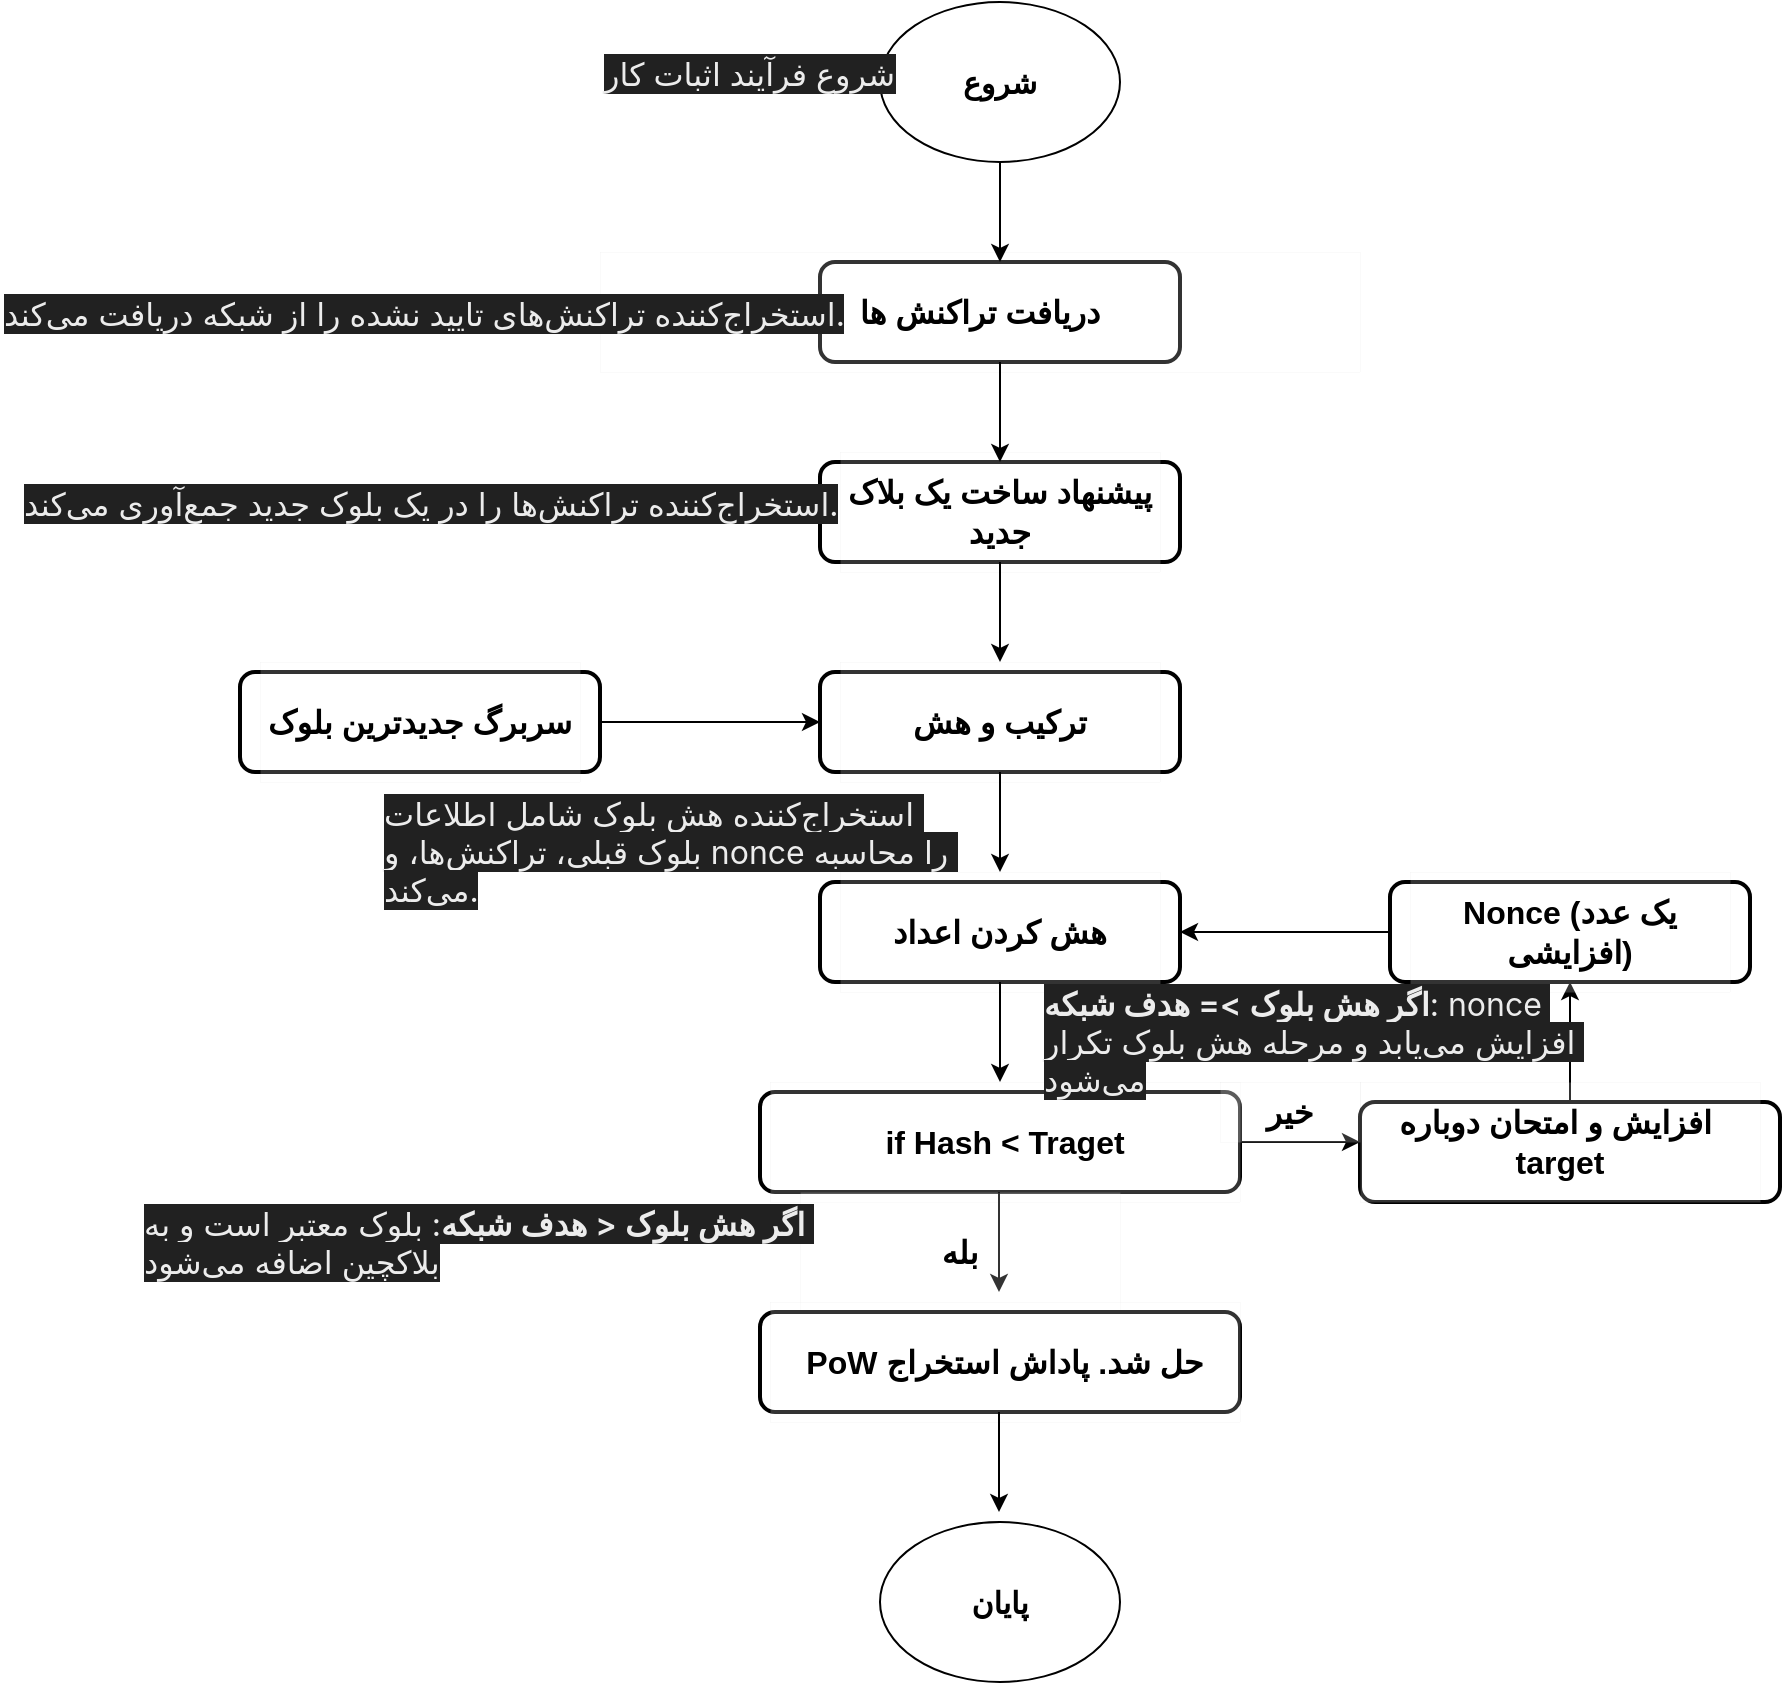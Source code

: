 <mxfile version="24.3.1" type="github">
  <diagram name="Page-1" id="wFLTssLCdgid32e7mVHK">
    <mxGraphModel dx="2876" dy="1111" grid="1" gridSize="10" guides="1" tooltips="1" connect="1" arrows="1" fold="1" page="1" pageScale="1" pageWidth="850" pageHeight="1100" math="0" shadow="0">
      <root>
        <mxCell id="0" />
        <mxCell id="1" parent="0" />
        <mxCell id="xI1v8yjOtruwXXIbDLAx-64" style="edgeStyle=orthogonalEdgeStyle;rounded=0;orthogonalLoop=1;jettySize=auto;html=1;entryX=0.5;entryY=1;entryDx=0;entryDy=0;" edge="1" parent="1" source="xI1v8yjOtruwXXIbDLAx-54" target="xI1v8yjOtruwXXIbDLAx-55">
          <mxGeometry relative="1" as="geometry" />
        </mxCell>
        <mxCell id="xI1v8yjOtruwXXIbDLAx-54" value="" style="rounded=1;whiteSpace=wrap;html=1;strokeWidth=2;" vertex="1" parent="1">
          <mxGeometry x="630" y="550" width="210" height="50" as="geometry" />
        </mxCell>
        <mxCell id="xI1v8yjOtruwXXIbDLAx-10" value="" style="edgeStyle=orthogonalEdgeStyle;rounded=0;orthogonalLoop=1;jettySize=auto;html=1;" edge="1" parent="1" source="xI1v8yjOtruwXXIbDLAx-8" target="xI1v8yjOtruwXXIbDLAx-4">
          <mxGeometry relative="1" as="geometry" />
        </mxCell>
        <mxCell id="xI1v8yjOtruwXXIbDLAx-8" value="" style="rounded=1;whiteSpace=wrap;html=1;strokeWidth=2;" vertex="1" parent="1">
          <mxGeometry x="360" y="130" width="180" height="50" as="geometry" />
        </mxCell>
        <mxCell id="xI1v8yjOtruwXXIbDLAx-5" value="" style="ellipse;whiteSpace=wrap;html=1;" vertex="1" parent="1">
          <mxGeometry x="390" width="120" height="80" as="geometry" />
        </mxCell>
        <mxCell id="xI1v8yjOtruwXXIbDLAx-4" value="&lt;font size=&quot;1&quot; style=&quot;&quot;&gt;&lt;b style=&quot;font-size: 15px;&quot;&gt;شروع&lt;/b&gt;&lt;/font&gt;" style="text;strokeColor=none;align=center;fillColor=none;html=1;verticalAlign=middle;whiteSpace=wrap;rounded=0;" vertex="1" parent="1">
          <mxGeometry x="420" y="25" width="60" height="30" as="geometry" />
        </mxCell>
        <mxCell id="xI1v8yjOtruwXXIbDLAx-7" value="&lt;div&gt;&lt;font style=&quot;font-size: 16px;&quot;&gt;&lt;b&gt;دریافت تراکنش ها&lt;/b&gt;&lt;/font&gt;&lt;/div&gt;" style="whiteSpace=wrap;html=1;strokeWidth=0;opacity=20;" vertex="1" parent="1">
          <mxGeometry x="250" y="125" width="380" height="60" as="geometry" />
        </mxCell>
        <mxCell id="xI1v8yjOtruwXXIbDLAx-9" value="" style="endArrow=classic;html=1;rounded=0;exitX=0.5;exitY=1;exitDx=0;exitDy=0;entryX=0.5;entryY=0;entryDx=0;entryDy=0;" edge="1" parent="1" source="xI1v8yjOtruwXXIbDLAx-5" target="xI1v8yjOtruwXXIbDLAx-8">
          <mxGeometry width="50" height="50" relative="1" as="geometry">
            <mxPoint x="430" y="140" as="sourcePoint" />
            <mxPoint x="450" y="130" as="targetPoint" />
          </mxGeometry>
        </mxCell>
        <mxCell id="xI1v8yjOtruwXXIbDLAx-13" value="" style="rounded=1;whiteSpace=wrap;html=1;strokeWidth=2;" vertex="1" parent="1">
          <mxGeometry x="360" y="230" width="180" height="50" as="geometry" />
        </mxCell>
        <mxCell id="xI1v8yjOtruwXXIbDLAx-14" value="&lt;span style=&quot;font-size: 16px;&quot;&gt;&lt;b&gt;پیشنهاد ساخت یک بلاک جدید&lt;/b&gt;&lt;/span&gt;" style="whiteSpace=wrap;html=1;strokeWidth=0;opacity=20;" vertex="1" parent="1">
          <mxGeometry x="370" y="225" width="160" height="60" as="geometry" />
        </mxCell>
        <mxCell id="xI1v8yjOtruwXXIbDLAx-15" value="" style="endArrow=classic;html=1;rounded=0;entryX=0.5;entryY=0;entryDx=0;entryDy=0;" edge="1" parent="1" target="xI1v8yjOtruwXXIbDLAx-13">
          <mxGeometry width="50" height="50" relative="1" as="geometry">
            <mxPoint x="450" y="180" as="sourcePoint" />
            <mxPoint x="450" y="230" as="targetPoint" />
          </mxGeometry>
        </mxCell>
        <mxCell id="xI1v8yjOtruwXXIbDLAx-18" value="" style="endArrow=classic;html=1;rounded=0;entryX=0.5;entryY=0;entryDx=0;entryDy=0;" edge="1" parent="1">
          <mxGeometry width="50" height="50" relative="1" as="geometry">
            <mxPoint x="450" y="280" as="sourcePoint" />
            <mxPoint x="450" y="330" as="targetPoint" />
          </mxGeometry>
        </mxCell>
        <mxCell id="xI1v8yjOtruwXXIbDLAx-19" value="" style="rounded=1;whiteSpace=wrap;html=1;strokeWidth=2;" vertex="1" parent="1">
          <mxGeometry x="360" y="335" width="180" height="50" as="geometry" />
        </mxCell>
        <mxCell id="xI1v8yjOtruwXXIbDLAx-20" value="&lt;span style=&quot;font-size: 16px;&quot;&gt;&lt;b&gt;ترکیب و هش&lt;/b&gt;&lt;/span&gt;" style="whiteSpace=wrap;html=1;strokeWidth=0;opacity=20;" vertex="1" parent="1">
          <mxGeometry x="370" y="330" width="160" height="60" as="geometry" />
        </mxCell>
        <mxCell id="xI1v8yjOtruwXXIbDLAx-21" value="" style="rounded=1;whiteSpace=wrap;html=1;strokeWidth=2;" vertex="1" parent="1">
          <mxGeometry x="70" y="335" width="180" height="50" as="geometry" />
        </mxCell>
        <mxCell id="xI1v8yjOtruwXXIbDLAx-22" value="&lt;span style=&quot;font-size: 16px;&quot;&gt;&lt;b&gt;سربرگ جدیدترین بلوک&lt;/b&gt;&lt;/span&gt;" style="whiteSpace=wrap;html=1;strokeWidth=0;opacity=20;" vertex="1" parent="1">
          <mxGeometry x="80" y="330" width="160" height="60" as="geometry" />
        </mxCell>
        <mxCell id="xI1v8yjOtruwXXIbDLAx-23" value="" style="endArrow=classic;html=1;rounded=0;exitX=1;exitY=0.5;exitDx=0;exitDy=0;entryX=0;entryY=0.5;entryDx=0;entryDy=0;" edge="1" parent="1" source="xI1v8yjOtruwXXIbDLAx-21" target="xI1v8yjOtruwXXIbDLAx-19">
          <mxGeometry width="50" height="50" relative="1" as="geometry">
            <mxPoint x="280" y="385" as="sourcePoint" />
            <mxPoint x="330" y="335" as="targetPoint" />
          </mxGeometry>
        </mxCell>
        <mxCell id="xI1v8yjOtruwXXIbDLAx-34" value="" style="endArrow=classic;html=1;rounded=0;entryX=0.5;entryY=0;entryDx=0;entryDy=0;" edge="1" parent="1">
          <mxGeometry width="50" height="50" relative="1" as="geometry">
            <mxPoint x="450" y="385" as="sourcePoint" />
            <mxPoint x="450" y="435" as="targetPoint" />
          </mxGeometry>
        </mxCell>
        <mxCell id="xI1v8yjOtruwXXIbDLAx-35" value="" style="rounded=1;whiteSpace=wrap;html=1;strokeWidth=2;" vertex="1" parent="1">
          <mxGeometry x="360" y="440" width="180" height="50" as="geometry" />
        </mxCell>
        <mxCell id="xI1v8yjOtruwXXIbDLAx-36" value="&lt;span style=&quot;font-size: 16px;&quot;&gt;&lt;b&gt;هش کردن اعداد&lt;/b&gt;&lt;/span&gt;" style="whiteSpace=wrap;html=1;strokeWidth=0;opacity=20;" vertex="1" parent="1">
          <mxGeometry x="370" y="435" width="160" height="60" as="geometry" />
        </mxCell>
        <mxCell id="xI1v8yjOtruwXXIbDLAx-46" value="" style="endArrow=classic;html=1;rounded=0;entryX=0.5;entryY=0;entryDx=0;entryDy=0;" edge="1" parent="1">
          <mxGeometry width="50" height="50" relative="1" as="geometry">
            <mxPoint x="450" y="490" as="sourcePoint" />
            <mxPoint x="450" y="540" as="targetPoint" />
          </mxGeometry>
        </mxCell>
        <mxCell id="xI1v8yjOtruwXXIbDLAx-47" value="" style="rounded=1;whiteSpace=wrap;html=1;strokeWidth=2;" vertex="1" parent="1">
          <mxGeometry x="330" y="545" width="240" height="50" as="geometry" />
        </mxCell>
        <mxCell id="xI1v8yjOtruwXXIbDLAx-53" value="" style="edgeStyle=orthogonalEdgeStyle;rounded=0;orthogonalLoop=1;jettySize=auto;html=1;" edge="1" parent="1" source="xI1v8yjOtruwXXIbDLAx-48">
          <mxGeometry relative="1" as="geometry">
            <mxPoint x="630" y="570" as="targetPoint" />
          </mxGeometry>
        </mxCell>
        <mxCell id="xI1v8yjOtruwXXIbDLAx-48" value="&lt;span style=&quot;font-size: 16px;&quot;&gt;&lt;b&gt;if Hash &amp;lt; Traget&lt;/b&gt;&lt;/span&gt;" style="whiteSpace=wrap;html=1;strokeWidth=0;opacity=20;align=center;" vertex="1" parent="1">
          <mxGeometry x="335" y="540" width="235" height="60" as="geometry" />
        </mxCell>
        <mxCell id="xI1v8yjOtruwXXIbDLAx-49" value="" style="endArrow=classic;html=1;rounded=0;entryX=0.5;entryY=0;entryDx=0;entryDy=0;" edge="1" parent="1">
          <mxGeometry width="50" height="50" relative="1" as="geometry">
            <mxPoint x="449.5" y="595" as="sourcePoint" />
            <mxPoint x="449.5" y="645" as="targetPoint" />
          </mxGeometry>
        </mxCell>
        <mxCell id="xI1v8yjOtruwXXIbDLAx-51" value="&lt;span style=&quot;font-size: 16px;&quot;&gt;&lt;b&gt;بله&lt;/b&gt;&lt;/span&gt;" style="whiteSpace=wrap;html=1;strokeWidth=0;opacity=20;" vertex="1" parent="1">
          <mxGeometry x="350" y="595" width="160" height="60" as="geometry" />
        </mxCell>
        <mxCell id="xI1v8yjOtruwXXIbDLAx-52" value="&lt;span style=&quot;font-size: 16px;&quot;&gt;&lt;b&gt;افزایش و امتحان&amp;nbsp;&lt;/b&gt;&lt;/span&gt;&lt;b style=&quot;font-size: 16px;&quot;&gt;دوباره&amp;nbsp; target&lt;/b&gt;" style="whiteSpace=wrap;html=1;strokeWidth=0;opacity=20;align=center;" vertex="1" parent="1">
          <mxGeometry x="630" y="540" width="200" height="60" as="geometry" />
        </mxCell>
        <mxCell id="xI1v8yjOtruwXXIbDLAx-65" style="edgeStyle=orthogonalEdgeStyle;rounded=0;orthogonalLoop=1;jettySize=auto;html=1;entryX=1;entryY=0.5;entryDx=0;entryDy=0;" edge="1" parent="1" source="xI1v8yjOtruwXXIbDLAx-55" target="xI1v8yjOtruwXXIbDLAx-35">
          <mxGeometry relative="1" as="geometry" />
        </mxCell>
        <mxCell id="xI1v8yjOtruwXXIbDLAx-55" value="" style="rounded=1;whiteSpace=wrap;html=1;strokeWidth=2;" vertex="1" parent="1">
          <mxGeometry x="645" y="440" width="180" height="50" as="geometry" />
        </mxCell>
        <mxCell id="xI1v8yjOtruwXXIbDLAx-56" value="&lt;span style=&quot;font-size: 16px;&quot;&gt;&lt;b&gt;Nonce (یک عدد افزایشی)&lt;/b&gt;&lt;/span&gt;" style="whiteSpace=wrap;html=1;strokeWidth=0;opacity=20;" vertex="1" parent="1">
          <mxGeometry x="655" y="435" width="160" height="60" as="geometry" />
        </mxCell>
        <mxCell id="xI1v8yjOtruwXXIbDLAx-66" value="&lt;span style=&quot;font-size: 16px;&quot;&gt;&lt;b&gt;خیر&lt;/b&gt;&lt;/span&gt;" style="whiteSpace=wrap;html=1;strokeWidth=0;opacity=20;" vertex="1" parent="1">
          <mxGeometry x="560" y="540" width="70" height="30" as="geometry" />
        </mxCell>
        <mxCell id="xI1v8yjOtruwXXIbDLAx-68" value="" style="rounded=1;whiteSpace=wrap;html=1;strokeWidth=2;" vertex="1" parent="1">
          <mxGeometry x="330" y="655" width="240" height="50" as="geometry" />
        </mxCell>
        <mxCell id="xI1v8yjOtruwXXIbDLAx-69" value="&lt;span style=&quot;font-size: 16px;&quot;&gt;&lt;b&gt;PoW حل شد. پاداش استخراج&lt;/b&gt;&lt;/span&gt;" style="whiteSpace=wrap;html=1;strokeWidth=0;opacity=20;align=center;" vertex="1" parent="1">
          <mxGeometry x="335" y="650" width="235" height="60" as="geometry" />
        </mxCell>
        <mxCell id="xI1v8yjOtruwXXIbDLAx-70" value="" style="ellipse;whiteSpace=wrap;html=1;" vertex="1" parent="1">
          <mxGeometry x="390" y="760" width="120" height="80" as="geometry" />
        </mxCell>
        <mxCell id="xI1v8yjOtruwXXIbDLAx-71" value="&lt;font size=&quot;1&quot; style=&quot;&quot;&gt;&lt;b style=&quot;font-size: 15px;&quot;&gt;پایان&lt;/b&gt;&lt;/font&gt;" style="text;strokeColor=none;align=center;fillColor=none;html=1;verticalAlign=middle;whiteSpace=wrap;rounded=0;" vertex="1" parent="1">
          <mxGeometry x="420" y="785" width="60" height="30" as="geometry" />
        </mxCell>
        <mxCell id="xI1v8yjOtruwXXIbDLAx-72" value="" style="endArrow=classic;html=1;rounded=0;entryX=0.5;entryY=0;entryDx=0;entryDy=0;" edge="1" parent="1">
          <mxGeometry width="50" height="50" relative="1" as="geometry">
            <mxPoint x="449.5" y="705" as="sourcePoint" />
            <mxPoint x="449.5" y="755" as="targetPoint" />
          </mxGeometry>
        </mxCell>
        <mxCell id="xI1v8yjOtruwXXIbDLAx-73" value="&lt;span style=&quot;color: rgb(236, 236, 236); font-family: ui-sans-serif, -apple-system, system-ui, &amp;quot;Segoe UI&amp;quot;, Roboto, Ubuntu, Cantarell, &amp;quot;Noto Sans&amp;quot;, sans-serif, Helvetica, &amp;quot;Apple Color Emoji&amp;quot;, Arial, &amp;quot;Segoe UI Emoji&amp;quot;, &amp;quot;Segoe UI Symbol&amp;quot;; font-size: 16px; font-style: normal; font-variant-ligatures: normal; font-variant-caps: normal; font-weight: 400; letter-spacing: normal; orphans: 2; text-align: right; text-indent: 0px; text-transform: none; widows: 2; word-spacing: 0px; -webkit-text-stroke-width: 0px; white-space: pre-wrap; background-color: rgb(33, 33, 33); text-decoration-thickness: initial; text-decoration-style: initial; text-decoration-color: initial; display: inline !important; float: none;&quot;&gt;شروع فرآیند اثبات کار&lt;/span&gt;" style="text;whiteSpace=wrap;html=1;" vertex="1" parent="1">
          <mxGeometry x="250" y="20" width="170" height="40" as="geometry" />
        </mxCell>
        <mxCell id="xI1v8yjOtruwXXIbDLAx-74" value="&lt;span style=&quot;color: rgb(236, 236, 236); font-family: ui-sans-serif, -apple-system, system-ui, &amp;quot;Segoe UI&amp;quot;, Roboto, Ubuntu, Cantarell, &amp;quot;Noto Sans&amp;quot;, sans-serif, Helvetica, &amp;quot;Apple Color Emoji&amp;quot;, Arial, &amp;quot;Segoe UI Emoji&amp;quot;, &amp;quot;Segoe UI Symbol&amp;quot;; font-size: 16px; font-style: normal; font-variant-ligatures: normal; font-variant-caps: normal; font-weight: 400; letter-spacing: normal; orphans: 2; text-align: right; text-indent: 0px; text-transform: none; widows: 2; word-spacing: 0px; -webkit-text-stroke-width: 0px; white-space: pre-wrap; background-color: rgb(33, 33, 33); text-decoration-thickness: initial; text-decoration-style: initial; text-decoration-color: initial; display: inline !important; float: none;&quot;&gt;استخراج‌کننده تراکنش‌های تایید نشده را از شبکه دریافت می‌کند.&lt;/span&gt;" style="text;whiteSpace=wrap;html=1;" vertex="1" parent="1">
          <mxGeometry x="-50" y="140" width="440" height="40" as="geometry" />
        </mxCell>
        <mxCell id="xI1v8yjOtruwXXIbDLAx-75" value="&lt;span style=&quot;color: rgb(236, 236, 236); font-family: ui-sans-serif, -apple-system, system-ui, &amp;quot;Segoe UI&amp;quot;, Roboto, Ubuntu, Cantarell, &amp;quot;Noto Sans&amp;quot;, sans-serif, Helvetica, &amp;quot;Apple Color Emoji&amp;quot;, Arial, &amp;quot;Segoe UI Emoji&amp;quot;, &amp;quot;Segoe UI Symbol&amp;quot;; font-size: 16px; font-style: normal; font-variant-ligatures: normal; font-variant-caps: normal; font-weight: 400; letter-spacing: normal; orphans: 2; text-align: right; text-indent: 0px; text-transform: none; widows: 2; word-spacing: 0px; -webkit-text-stroke-width: 0px; white-space: pre-wrap; background-color: rgb(33, 33, 33); text-decoration-thickness: initial; text-decoration-style: initial; text-decoration-color: initial; display: inline !important; float: none;&quot;&gt;استخراج‌کننده تراکنش‌ها را در یک بلوک جدید جمع‌آوری می‌کند.&lt;/span&gt;" style="text;whiteSpace=wrap;html=1;" vertex="1" parent="1">
          <mxGeometry x="-40" y="235" width="430" height="40" as="geometry" />
        </mxCell>
        <mxCell id="xI1v8yjOtruwXXIbDLAx-76" value="&lt;span style=&quot;color: rgb(236, 236, 236); font-family: ui-sans-serif, -apple-system, system-ui, &amp;quot;Segoe UI&amp;quot;, Roboto, Ubuntu, Cantarell, &amp;quot;Noto Sans&amp;quot;, sans-serif, Helvetica, &amp;quot;Apple Color Emoji&amp;quot;, Arial, &amp;quot;Segoe UI Emoji&amp;quot;, &amp;quot;Segoe UI Symbol&amp;quot;; font-size: 16px; font-style: normal; font-variant-ligatures: normal; font-variant-caps: normal; font-weight: 400; letter-spacing: normal; orphans: 2; text-align: right; text-indent: 0px; text-transform: none; widows: 2; word-spacing: 0px; -webkit-text-stroke-width: 0px; white-space: pre-wrap; background-color: rgb(33, 33, 33); text-decoration-thickness: initial; text-decoration-style: initial; text-decoration-color: initial; display: inline !important; float: none;&quot;&gt;استخراج‌کننده هش بلوک شامل اطلاعات بلوک قبلی، تراکنش‌ها، و nonce را محاسبه می‌کند.&lt;/span&gt;" style="text;whiteSpace=wrap;html=1;" vertex="1" parent="1">
          <mxGeometry x="140" y="390" width="300" height="60" as="geometry" />
        </mxCell>
        <mxCell id="xI1v8yjOtruwXXIbDLAx-80" value="&lt;strong style=&quot;border: 0px solid rgb(227, 227, 227); box-sizing: border-box; --tw-border-spacing-x: 0; --tw-border-spacing-y: 0; --tw-translate-x: 0; --tw-translate-y: 0; --tw-rotate: 0; --tw-skew-x: 0; --tw-skew-y: 0; --tw-scale-x: 1; --tw-scale-y: 1; --tw-pan-x: ; --tw-pan-y: ; --tw-pinch-zoom: ; --tw-scroll-snap-strictness: proximity; --tw-gradient-from-position: ; --tw-gradient-via-position: ; --tw-gradient-to-position: ; --tw-ordinal: ; --tw-slashed-zero: ; --tw-numeric-figure: ; --tw-numeric-spacing: ; --tw-numeric-fraction: ; --tw-ring-inset: ; --tw-ring-offset-width: 0px; --tw-ring-offset-color: #fff; --tw-ring-color: rgba(69,89,164,.5); --tw-ring-offset-shadow: 0 0 transparent; --tw-ring-shadow: 0 0 transparent; --tw-shadow: 0 0 transparent; --tw-shadow-colored: 0 0 transparent; --tw-blur: ; --tw-brightness: ; --tw-contrast: ; --tw-grayscale: ; --tw-hue-rotate: ; --tw-invert: ; --tw-saturate: ; --tw-sepia: ; --tw-drop-shadow: ; --tw-backdrop-blur: ; --tw-backdrop-brightness: ; --tw-backdrop-contrast: ; --tw-backdrop-grayscale: ; --tw-backdrop-hue-rotate: ; --tw-backdrop-invert: ; --tw-backdrop-opacity: ; --tw-backdrop-saturate: ; --tw-backdrop-sepia: ; --tw-contain-size: ; --tw-contain-layout: ; --tw-contain-paint: ; --tw-contain-style: ; font-weight: 600; color: rgb(236, 236, 236); font-family: ui-sans-serif, -apple-system, system-ui, &amp;quot;Segoe UI&amp;quot;, Roboto, Ubuntu, Cantarell, &amp;quot;Noto Sans&amp;quot;, sans-serif, Helvetica, &amp;quot;Apple Color Emoji&amp;quot;, Arial, &amp;quot;Segoe UI Emoji&amp;quot;, &amp;quot;Segoe UI Symbol&amp;quot;; font-size: 16px; font-style: normal; font-variant-ligatures: normal; font-variant-caps: normal; letter-spacing: normal; orphans: 2; text-align: right; text-indent: 0px; text-transform: none; widows: 2; word-spacing: 0px; -webkit-text-stroke-width: 0px; white-space: pre-wrap; background-color: rgb(33, 33, 33); text-decoration-thickness: initial; text-decoration-style: initial; text-decoration-color: initial;&quot;&gt;اگر هش بلوک &amp;lt; هدف شبکه&lt;/strong&gt;&lt;span style=&quot;color: rgb(236, 236, 236); font-family: ui-sans-serif, -apple-system, system-ui, &amp;quot;Segoe UI&amp;quot;, Roboto, Ubuntu, Cantarell, &amp;quot;Noto Sans&amp;quot;, sans-serif, Helvetica, &amp;quot;Apple Color Emoji&amp;quot;, Arial, &amp;quot;Segoe UI Emoji&amp;quot;, &amp;quot;Segoe UI Symbol&amp;quot;; font-size: 16px; font-style: normal; font-variant-ligatures: normal; font-variant-caps: normal; font-weight: 400; letter-spacing: normal; orphans: 2; text-align: right; text-indent: 0px; text-transform: none; widows: 2; word-spacing: 0px; -webkit-text-stroke-width: 0px; white-space: pre-wrap; background-color: rgb(33, 33, 33); text-decoration-thickness: initial; text-decoration-style: initial; text-decoration-color: initial; display: inline !important; float: none;&quot;&gt;: بلوک معتبر است و به بلاکچین اضافه می‌شود&lt;/span&gt;" style="text;whiteSpace=wrap;html=1;" vertex="1" parent="1">
          <mxGeometry x="20" y="595" width="360" height="40" as="geometry" />
        </mxCell>
        <mxCell id="xI1v8yjOtruwXXIbDLAx-82" value="&lt;strong style=&quot;border: 0px solid rgb(227, 227, 227); box-sizing: border-box; --tw-border-spacing-x: 0; --tw-border-spacing-y: 0; --tw-translate-x: 0; --tw-translate-y: 0; --tw-rotate: 0; --tw-skew-x: 0; --tw-skew-y: 0; --tw-scale-x: 1; --tw-scale-y: 1; --tw-pan-x: ; --tw-pan-y: ; --tw-pinch-zoom: ; --tw-scroll-snap-strictness: proximity; --tw-gradient-from-position: ; --tw-gradient-via-position: ; --tw-gradient-to-position: ; --tw-ordinal: ; --tw-slashed-zero: ; --tw-numeric-figure: ; --tw-numeric-spacing: ; --tw-numeric-fraction: ; --tw-ring-inset: ; --tw-ring-offset-width: 0px; --tw-ring-offset-color: #fff; --tw-ring-color: rgba(69,89,164,.5); --tw-ring-offset-shadow: 0 0 transparent; --tw-ring-shadow: 0 0 transparent; --tw-shadow: 0 0 transparent; --tw-shadow-colored: 0 0 transparent; --tw-blur: ; --tw-brightness: ; --tw-contrast: ; --tw-grayscale: ; --tw-hue-rotate: ; --tw-invert: ; --tw-saturate: ; --tw-sepia: ; --tw-drop-shadow: ; --tw-backdrop-blur: ; --tw-backdrop-brightness: ; --tw-backdrop-contrast: ; --tw-backdrop-grayscale: ; --tw-backdrop-hue-rotate: ; --tw-backdrop-invert: ; --tw-backdrop-opacity: ; --tw-backdrop-saturate: ; --tw-backdrop-sepia: ; --tw-contain-size: ; --tw-contain-layout: ; --tw-contain-paint: ; --tw-contain-style: ; font-weight: 600; color: rgb(236, 236, 236); font-family: ui-sans-serif, -apple-system, system-ui, &amp;quot;Segoe UI&amp;quot;, Roboto, Ubuntu, Cantarell, &amp;quot;Noto Sans&amp;quot;, sans-serif, Helvetica, &amp;quot;Apple Color Emoji&amp;quot;, Arial, &amp;quot;Segoe UI Emoji&amp;quot;, &amp;quot;Segoe UI Symbol&amp;quot;; font-size: 16px; font-style: normal; font-variant-ligatures: normal; font-variant-caps: normal; letter-spacing: normal; orphans: 2; text-align: right; text-indent: 0px; text-transform: none; widows: 2; word-spacing: 0px; -webkit-text-stroke-width: 0px; white-space: pre-wrap; background-color: rgb(33, 33, 33); text-decoration-thickness: initial; text-decoration-style: initial; text-decoration-color: initial;&quot;&gt;اگر هش بلوک &amp;gt;= هدف شبکه&lt;/strong&gt;&lt;span style=&quot;color: rgb(236, 236, 236); font-family: ui-sans-serif, -apple-system, system-ui, &amp;quot;Segoe UI&amp;quot;, Roboto, Ubuntu, Cantarell, &amp;quot;Noto Sans&amp;quot;, sans-serif, Helvetica, &amp;quot;Apple Color Emoji&amp;quot;, Arial, &amp;quot;Segoe UI Emoji&amp;quot;, &amp;quot;Segoe UI Symbol&amp;quot;; font-size: 16px; font-style: normal; font-variant-ligatures: normal; font-variant-caps: normal; font-weight: 400; letter-spacing: normal; orphans: 2; text-align: right; text-indent: 0px; text-transform: none; widows: 2; word-spacing: 0px; -webkit-text-stroke-width: 0px; white-space: pre-wrap; background-color: rgb(33, 33, 33); text-decoration-thickness: initial; text-decoration-style: initial; text-decoration-color: initial; display: inline !important; float: none;&quot;&gt;: nonce افزایش می‌یابد و مرحله هش بلوک تکرار می‌شود&lt;/span&gt;" style="text;whiteSpace=wrap;html=1;" vertex="1" parent="1">
          <mxGeometry x="470" y="485" width="300" height="60" as="geometry" />
        </mxCell>
      </root>
    </mxGraphModel>
  </diagram>
</mxfile>
